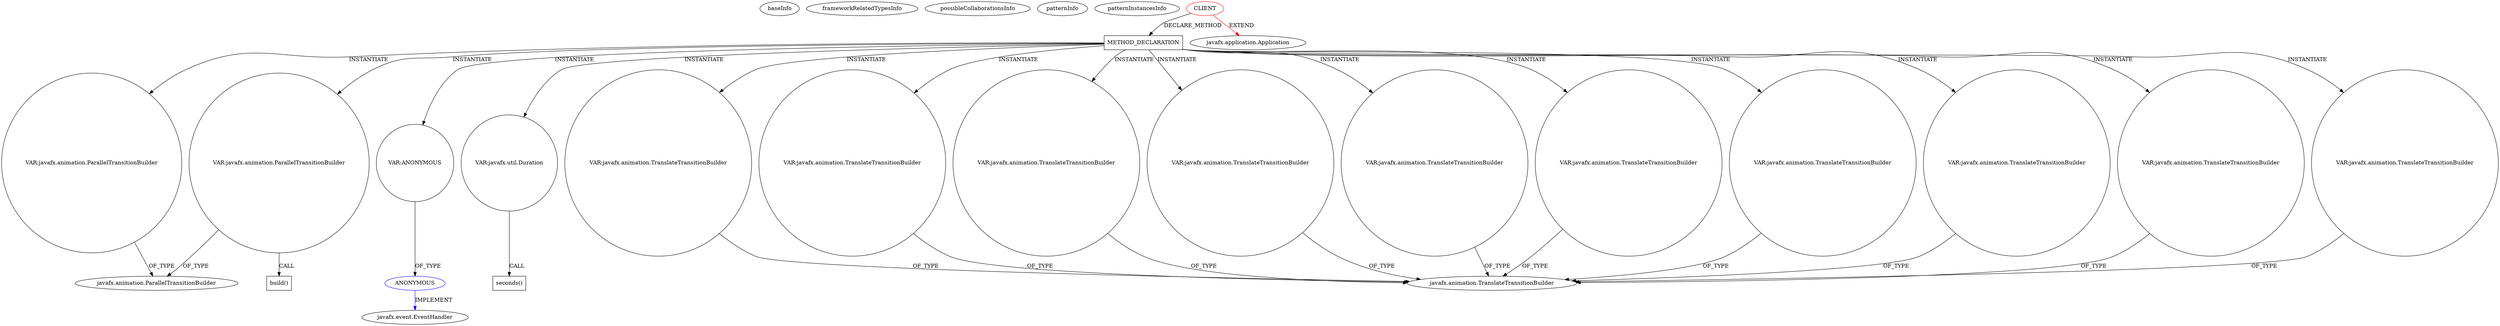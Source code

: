 digraph {
baseInfo[graphId=4641,category="pattern",isAnonymous=false,possibleRelation=true]
frameworkRelatedTypesInfo[0="javafx.application.Application"]
possibleCollaborationsInfo[0="4641~INSTANTIATION-CLIENT_METHOD_DECLARATION-~javafx.application.Application ~javafx.event.EventHandler ~false~true"]
patternInfo[frequency=2.0,patternRootClient=0]
patternInstancesInfo[0="Maxxa-MT-common~/Maxxa-MT-common/MT-common-master/src/cz/commons/example/animation/SimpleAnimationExample.java~SimpleAnimationExample~908",1="Maxxa-MT-common~/Maxxa-MT-common/MT-common-master/src/cz/commons/example/graphics/branchNode/BranchElementExample.java~BranchElementExample~916"]
146[label="javafx.animation.ParallelTransitionBuilder",vertexType="FRAMEWORK_CLASS_TYPE",isFrameworkType=false]
147[label="VAR:javafx.animation.ParallelTransitionBuilder",vertexType="VARIABLE_EXPRESION",isFrameworkType=false,shape=circle]
144[label="VAR:javafx.animation.ParallelTransitionBuilder",vertexType="VARIABLE_EXPRESION",isFrameworkType=false,shape=circle]
145[label="build()",vertexType="INSIDE_CALL",isFrameworkType=false,shape=box]
41[label="METHOD_DECLARATION",vertexType="CLIENT_METHOD_DECLARATION",isFrameworkType=false,shape=box]
0[label="CLIENT",vertexType="ROOT_CLIENT_CLASS_DECLARATION",isFrameworkType=false,color=red]
209[label="VAR:ANONYMOUS",vertexType="VARIABLE_EXPRESION",isFrameworkType=false,shape=circle]
210[label="ANONYMOUS",vertexType="REFERENCE_ANONYMOUS_DECLARATION",isFrameworkType=false,color=blue]
1[label="javafx.application.Application",vertexType="FRAMEWORK_CLASS_TYPE",isFrameworkType=false]
16[label="javafx.event.EventHandler",vertexType="FRAMEWORK_INTERFACE_TYPE",isFrameworkType=false]
124[label="VAR:javafx.util.Duration",vertexType="VARIABLE_EXPRESION",isFrameworkType=false,shape=circle]
125[label="seconds()",vertexType="INSIDE_CALL",isFrameworkType=false,shape=box]
60[label="VAR:javafx.animation.TranslateTransitionBuilder",vertexType="VARIABLE_EXPRESION",isFrameworkType=false,shape=circle]
44[label="javafx.animation.TranslateTransitionBuilder",vertexType="FRAMEWORK_CLASS_TYPE",isFrameworkType=false]
113[label="VAR:javafx.animation.TranslateTransitionBuilder",vertexType="VARIABLE_EXPRESION",isFrameworkType=false,shape=circle]
98[label="VAR:javafx.animation.TranslateTransitionBuilder",vertexType="VARIABLE_EXPRESION",isFrameworkType=false,shape=circle]
221[label="VAR:javafx.animation.TranslateTransitionBuilder",vertexType="VARIABLE_EXPRESION",isFrameworkType=false,shape=circle]
197[label="VAR:javafx.animation.TranslateTransitionBuilder",vertexType="VARIABLE_EXPRESION",isFrameworkType=false,shape=circle]
224[label="VAR:javafx.animation.TranslateTransitionBuilder",vertexType="VARIABLE_EXPRESION",isFrameworkType=false,shape=circle]
194[label="VAR:javafx.animation.TranslateTransitionBuilder",vertexType="VARIABLE_EXPRESION",isFrameworkType=false,shape=circle]
51[label="VAR:javafx.animation.TranslateTransitionBuilder",vertexType="VARIABLE_EXPRESION",isFrameworkType=false,shape=circle]
95[label="VAR:javafx.animation.TranslateTransitionBuilder",vertexType="VARIABLE_EXPRESION",isFrameworkType=false,shape=circle]
104[label="VAR:javafx.animation.TranslateTransitionBuilder",vertexType="VARIABLE_EXPRESION",isFrameworkType=false,shape=circle]
113->44[label="OF_TYPE"]
41->124[label="INSTANTIATE"]
147->146[label="OF_TYPE"]
144->146[label="OF_TYPE"]
41->147[label="INSTANTIATE"]
41->104[label="INSTANTIATE"]
41->60[label="INSTANTIATE"]
209->210[label="OF_TYPE"]
41->221[label="INSTANTIATE"]
51->44[label="OF_TYPE"]
41->113[label="INSTANTIATE"]
104->44[label="OF_TYPE"]
197->44[label="OF_TYPE"]
221->44[label="OF_TYPE"]
41->144[label="INSTANTIATE"]
41->194[label="INSTANTIATE"]
124->125[label="CALL"]
41->197[label="INSTANTIATE"]
224->44[label="OF_TYPE"]
144->145[label="CALL"]
41->224[label="INSTANTIATE"]
210->16[label="IMPLEMENT",color=blue]
41->51[label="INSTANTIATE"]
95->44[label="OF_TYPE"]
60->44[label="OF_TYPE"]
98->44[label="OF_TYPE"]
194->44[label="OF_TYPE"]
0->41[label="DECLARE_METHOD"]
41->95[label="INSTANTIATE"]
0->1[label="EXTEND",color=red]
41->98[label="INSTANTIATE"]
41->209[label="INSTANTIATE"]
}
